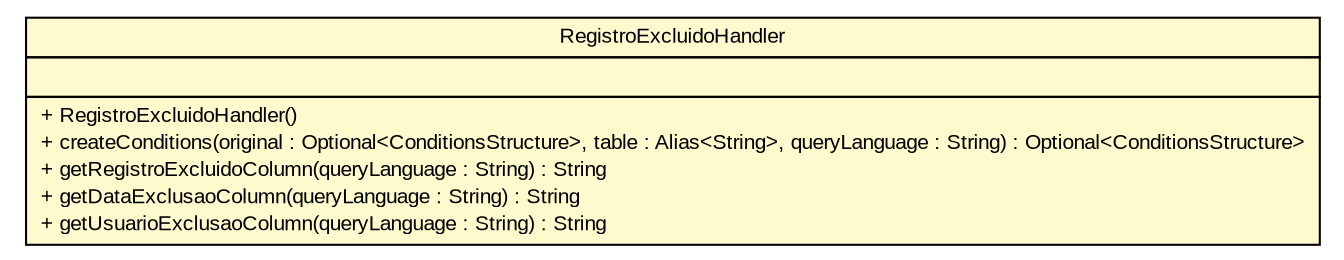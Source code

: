 #!/usr/local/bin/dot
#
# Class diagram 
# Generated by UMLGraph version R5_6 (http://www.umlgraph.org/)
#

digraph G {
	edge [fontname="arial",fontsize=10,labelfontname="arial",labelfontsize=10];
	node [fontname="arial",fontsize=10,shape=plaintext];
	nodesep=0.25;
	ranksep=0.5;
	// br.gov.to.sefaz.persistence.satquery.parser.handler.RegistroExcluidoHandler
	c14827 [label=<<table title="br.gov.to.sefaz.persistence.satquery.parser.handler.RegistroExcluidoHandler" border="0" cellborder="1" cellspacing="0" cellpadding="2" port="p" bgcolor="lemonChiffon" href="./RegistroExcluidoHandler.html">
		<tr><td><table border="0" cellspacing="0" cellpadding="1">
<tr><td align="center" balign="center"> RegistroExcluidoHandler </td></tr>
		</table></td></tr>
		<tr><td><table border="0" cellspacing="0" cellpadding="1">
<tr><td align="left" balign="left">  </td></tr>
		</table></td></tr>
		<tr><td><table border="0" cellspacing="0" cellpadding="1">
<tr><td align="left" balign="left"> + RegistroExcluidoHandler() </td></tr>
<tr><td align="left" balign="left"> + createConditions(original : Optional&lt;ConditionsStructure&gt;, table : Alias&lt;String&gt;, queryLanguage : String) : Optional&lt;ConditionsStructure&gt; </td></tr>
<tr><td align="left" balign="left"> + getRegistroExcluidoColumn(queryLanguage : String) : String </td></tr>
<tr><td align="left" balign="left"> + getDataExclusaoColumn(queryLanguage : String) : String </td></tr>
<tr><td align="left" balign="left"> + getUsuarioExclusaoColumn(queryLanguage : String) : String </td></tr>
		</table></td></tr>
		</table>>, URL="./RegistroExcluidoHandler.html", fontname="arial", fontcolor="black", fontsize=10.0];
}


